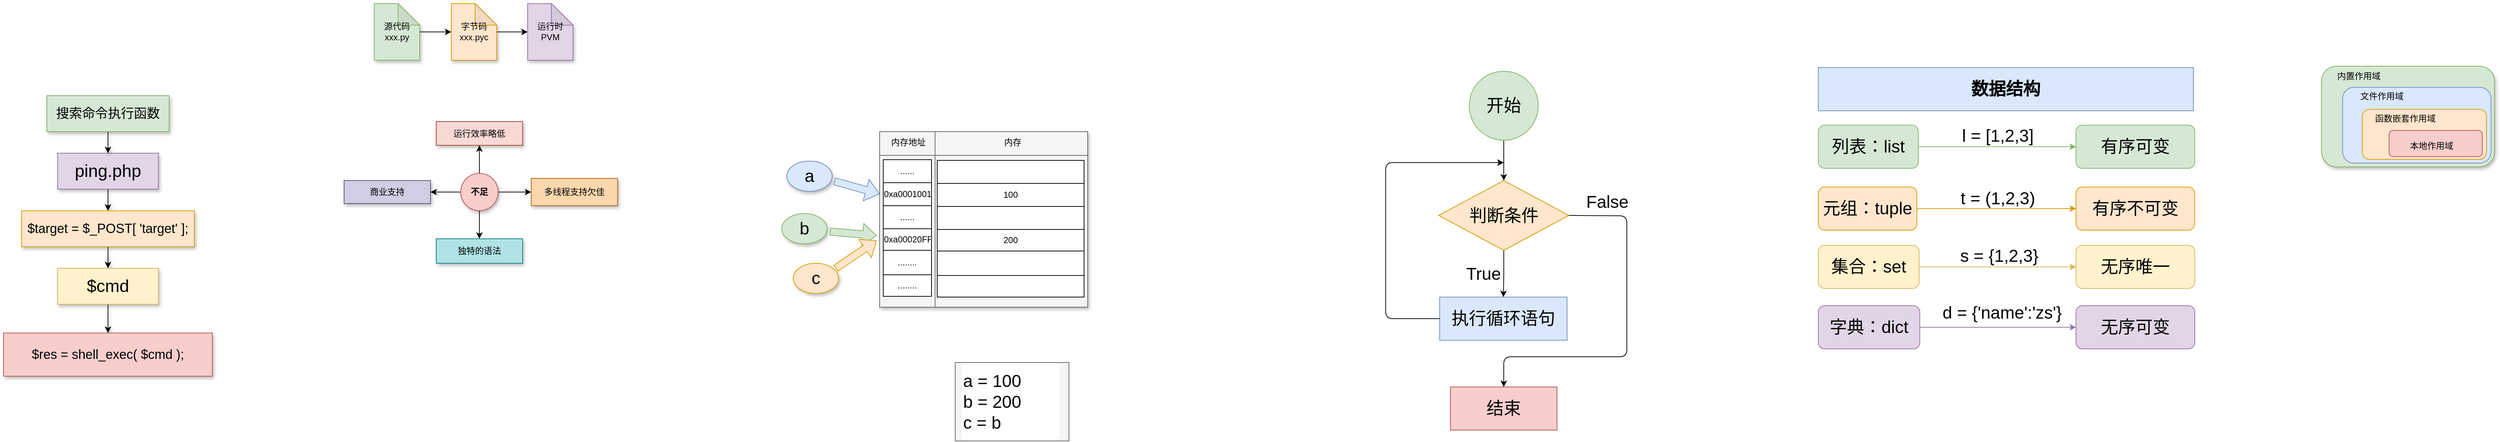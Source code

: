 <mxfile version="14.8.4" type="github" pages="2">
  <diagram name="Page-1" id="822b0af5-4adb-64df-f703-e8dfc1f81529">
    <mxGraphModel dx="593" dy="713" grid="0" gridSize="10" guides="1" tooltips="1" connect="1" arrows="1" fold="1" page="0" pageScale="1" pageWidth="1100" pageHeight="850" background="none" math="0" shadow="0">
      <root>
        <mxCell id="0" />
        <mxCell id="1" parent="0" />
        <mxCell id="KSW5xv-IBpdEUwikCmXP-11" style="edgeStyle=orthogonalEdgeStyle;rounded=0;orthogonalLoop=1;jettySize=auto;html=1;fontSize=18;entryX=0.5;entryY=0;entryDx=0;entryDy=0;shadow=1;" parent="1" source="KSW5xv-IBpdEUwikCmXP-1" target="KSW5xv-IBpdEUwikCmXP-12" edge="1">
          <mxGeometry relative="1" as="geometry">
            <mxPoint x="480" y="230" as="targetPoint" />
            <Array as="points" />
          </mxGeometry>
        </mxCell>
        <mxCell id="KSW5xv-IBpdEUwikCmXP-1" value="&lt;font style=&quot;font-size: 24px&quot;&gt;ping.php&lt;/font&gt;" style="rounded=0;whiteSpace=wrap;html=1;fontSize=18;fillColor=#e1d5e7;strokeColor=#9673a6;shadow=1;" parent="1" vertex="1">
          <mxGeometry x="400" y="160" width="140" height="50" as="geometry" />
        </mxCell>
        <mxCell id="KSW5xv-IBpdEUwikCmXP-14" style="edgeStyle=orthogonalEdgeStyle;rounded=0;orthogonalLoop=1;jettySize=auto;html=1;entryX=0.5;entryY=0;entryDx=0;entryDy=0;fontSize=18;shadow=1;" parent="1" source="KSW5xv-IBpdEUwikCmXP-12" target="KSW5xv-IBpdEUwikCmXP-13" edge="1">
          <mxGeometry relative="1" as="geometry" />
        </mxCell>
        <mxCell id="KSW5xv-IBpdEUwikCmXP-12" value="&lt;font style=&quot;font-size: 18px&quot;&gt;$target = $_POST[ &#39;target&#39; ];&lt;/font&gt;" style="rounded=0;whiteSpace=wrap;html=1;fontSize=18;fillColor=#ffe6cc;strokeColor=#d79b00;shadow=1;" parent="1" vertex="1">
          <mxGeometry x="350" y="240" width="240" height="50" as="geometry" />
        </mxCell>
        <mxCell id="KSW5xv-IBpdEUwikCmXP-19" value="" style="edgeStyle=orthogonalEdgeStyle;rounded=0;orthogonalLoop=1;jettySize=auto;html=1;fontSize=18;shadow=1;" parent="1" source="KSW5xv-IBpdEUwikCmXP-13" target="KSW5xv-IBpdEUwikCmXP-18" edge="1">
          <mxGeometry relative="1" as="geometry" />
        </mxCell>
        <mxCell id="KSW5xv-IBpdEUwikCmXP-13" value="&lt;font style=&quot;font-size: 24px&quot;&gt;$cmd&lt;/font&gt;" style="rounded=0;whiteSpace=wrap;html=1;fontSize=18;fillColor=#fff2cc;strokeColor=#d6b656;shadow=1;" parent="1" vertex="1">
          <mxGeometry x="400" y="320" width="140" height="50" as="geometry" />
        </mxCell>
        <mxCell id="KSW5xv-IBpdEUwikCmXP-17" style="edgeStyle=orthogonalEdgeStyle;rounded=0;orthogonalLoop=1;jettySize=auto;html=1;entryX=0.5;entryY=0;entryDx=0;entryDy=0;fontSize=18;shadow=1;" parent="1" source="KSW5xv-IBpdEUwikCmXP-15" target="KSW5xv-IBpdEUwikCmXP-1" edge="1">
          <mxGeometry relative="1" as="geometry" />
        </mxCell>
        <mxCell id="KSW5xv-IBpdEUwikCmXP-15" value="&lt;font style=&quot;font-size: 18px&quot;&gt;搜索命令执行函数&lt;/font&gt;" style="rounded=0;whiteSpace=wrap;html=1;fontSize=18;fillColor=#d5e8d4;strokeColor=#82b366;shadow=1;" parent="1" vertex="1">
          <mxGeometry x="385" y="80" width="170" height="50" as="geometry" />
        </mxCell>
        <mxCell id="KSW5xv-IBpdEUwikCmXP-18" value="$res = shell_exec( $cmd );" style="whiteSpace=wrap;html=1;rounded=0;fontSize=18;strokeColor=#b85450;fillColor=#f8cecc;shadow=1;" parent="1" vertex="1">
          <mxGeometry x="325" y="410" width="290" height="60" as="geometry" />
        </mxCell>
        <mxCell id="8JKxnC0FZ5SrZLU6QjSB-5" value="" style="edgeStyle=orthogonalEdgeStyle;rounded=0;orthogonalLoop=1;jettySize=auto;html=1;fontStyle=0" parent="1" source="8JKxnC0FZ5SrZLU6QjSB-1" target="8JKxnC0FZ5SrZLU6QjSB-4" edge="1">
          <mxGeometry relative="1" as="geometry" />
        </mxCell>
        <mxCell id="8JKxnC0FZ5SrZLU6QjSB-7" value="" style="edgeStyle=orthogonalEdgeStyle;rounded=0;orthogonalLoop=1;jettySize=auto;html=1;fontStyle=0" parent="1" source="8JKxnC0FZ5SrZLU6QjSB-1" target="8JKxnC0FZ5SrZLU6QjSB-6" edge="1">
          <mxGeometry relative="1" as="geometry" />
        </mxCell>
        <mxCell id="8JKxnC0FZ5SrZLU6QjSB-9" value="" style="edgeStyle=orthogonalEdgeStyle;rounded=0;orthogonalLoop=1;jettySize=auto;html=1;fontStyle=0" parent="1" source="8JKxnC0FZ5SrZLU6QjSB-1" target="8JKxnC0FZ5SrZLU6QjSB-8" edge="1">
          <mxGeometry relative="1" as="geometry" />
        </mxCell>
        <mxCell id="8JKxnC0FZ5SrZLU6QjSB-11" value="" style="edgeStyle=orthogonalEdgeStyle;rounded=0;orthogonalLoop=1;jettySize=auto;html=1;fontStyle=0" parent="1" source="8JKxnC0FZ5SrZLU6QjSB-1" target="8JKxnC0FZ5SrZLU6QjSB-10" edge="1">
          <mxGeometry relative="1" as="geometry" />
        </mxCell>
        <mxCell id="8JKxnC0FZ5SrZLU6QjSB-1" value="不足" style="ellipse;whiteSpace=wrap;html=1;aspect=fixed;fillColor=#f8cecc;strokeColor=#b85450;fontStyle=1;shadow=1;" parent="1" vertex="1">
          <mxGeometry x="960" y="188" width="52" height="52" as="geometry" />
        </mxCell>
        <mxCell id="8JKxnC0FZ5SrZLU6QjSB-4" value="多线程支持欠佳" style="whiteSpace=wrap;html=1;shadow=1;fontStyle=0;strokeColor=#b46504;fillColor=#fad7ac;" parent="1" vertex="1">
          <mxGeometry x="1058" y="195" width="120" height="38" as="geometry" />
        </mxCell>
        <mxCell id="8JKxnC0FZ5SrZLU6QjSB-6" value="独特的语法" style="whiteSpace=wrap;html=1;shadow=1;fontStyle=0;strokeColor=#0e8088;fillColor=#b0e3e6;" parent="1" vertex="1">
          <mxGeometry x="926" y="279" width="120" height="34" as="geometry" />
        </mxCell>
        <mxCell id="8JKxnC0FZ5SrZLU6QjSB-8" value="商业支持" style="whiteSpace=wrap;html=1;shadow=1;fontStyle=0;strokeColor=#56517e;fillColor=#d0cee2;" parent="1" vertex="1">
          <mxGeometry x="798" y="198" width="120" height="32" as="geometry" />
        </mxCell>
        <mxCell id="8JKxnC0FZ5SrZLU6QjSB-10" value="运行效率略低" style="whiteSpace=wrap;html=1;shadow=1;fontStyle=0;strokeColor=#ae4132;fillColor=#fad9d5;" parent="1" vertex="1">
          <mxGeometry x="926" y="116" width="120" height="33" as="geometry" />
        </mxCell>
        <mxCell id="Hhg1WRIVnZ8h8JEQlcG4-4" style="edgeStyle=orthogonalEdgeStyle;rounded=0;orthogonalLoop=1;jettySize=auto;html=1;" parent="1" source="Hhg1WRIVnZ8h8JEQlcG4-1" target="Hhg1WRIVnZ8h8JEQlcG4-2" edge="1">
          <mxGeometry relative="1" as="geometry" />
        </mxCell>
        <mxCell id="Hhg1WRIVnZ8h8JEQlcG4-1" value="源代码xxx.py" style="shape=note;whiteSpace=wrap;html=1;backgroundOutline=1;darkOpacity=0.05;shadow=1;strokeColor=#82b366;fillColor=#d5e8d4;" parent="1" vertex="1">
          <mxGeometry x="840" y="-48" width="63" height="78.75" as="geometry" />
        </mxCell>
        <mxCell id="Hhg1WRIVnZ8h8JEQlcG4-5" style="edgeStyle=orthogonalEdgeStyle;rounded=0;orthogonalLoop=1;jettySize=auto;html=1;entryX=0;entryY=0.5;entryDx=0;entryDy=0;entryPerimeter=0;" parent="1" source="Hhg1WRIVnZ8h8JEQlcG4-2" target="Hhg1WRIVnZ8h8JEQlcG4-3" edge="1">
          <mxGeometry relative="1" as="geometry" />
        </mxCell>
        <mxCell id="Hhg1WRIVnZ8h8JEQlcG4-2" value="字节码xxx.pyc" style="shape=note;whiteSpace=wrap;html=1;backgroundOutline=1;darkOpacity=0.05;shadow=1;strokeColor=#d79b00;fillColor=#ffe6cc;" parent="1" vertex="1">
          <mxGeometry x="947" y="-48" width="63" height="78.75" as="geometry" />
        </mxCell>
        <mxCell id="Hhg1WRIVnZ8h8JEQlcG4-3" value="运行时PVM" style="shape=note;whiteSpace=wrap;html=1;backgroundOutline=1;darkOpacity=0.05;shadow=1;strokeColor=#9673a6;fillColor=#e1d5e7;" parent="1" vertex="1">
          <mxGeometry x="1053" y="-48" width="63" height="78.75" as="geometry" />
        </mxCell>
        <mxCell id="Hhg1WRIVnZ8h8JEQlcG4-6" value="" style="shape=internalStorage;whiteSpace=wrap;html=1;backgroundOutline=1;shadow=1;dx=77;dy=33;fillColor=#f5f5f5;strokeColor=#666666;fontColor=#333333;" parent="1" vertex="1">
          <mxGeometry x="1542" y="130" width="289" height="244" as="geometry" />
        </mxCell>
        <mxCell id="Hhg1WRIVnZ8h8JEQlcG4-7" value="内存地址" style="text;html=1;strokeColor=none;fillColor=none;align=center;verticalAlign=middle;whiteSpace=wrap;rounded=0;shadow=1;" parent="1" vertex="1">
          <mxGeometry x="1556" y="139" width="52" height="12" as="geometry" />
        </mxCell>
        <mxCell id="Hhg1WRIVnZ8h8JEQlcG4-9" value="内存" style="text;html=1;strokeColor=none;fillColor=none;align=center;verticalAlign=middle;whiteSpace=wrap;rounded=0;shadow=1;" parent="1" vertex="1">
          <mxGeometry x="1701" y="139" width="52" height="12" as="geometry" />
        </mxCell>
        <mxCell id="Hhg1WRIVnZ8h8JEQlcG4-29" value="" style="shape=table;startSize=0;container=1;collapsible=0;childLayout=tableLayout;" parent="1" vertex="1">
          <mxGeometry x="1622" y="170" width="204" height="190" as="geometry" />
        </mxCell>
        <mxCell id="Hhg1WRIVnZ8h8JEQlcG4-30" value="" style="shape=partialRectangle;collapsible=0;dropTarget=0;pointerEvents=0;fillColor=none;top=0;left=0;bottom=0;right=0;points=[[0,0.5],[1,0.5]];portConstraint=eastwest;" parent="Hhg1WRIVnZ8h8JEQlcG4-29" vertex="1">
          <mxGeometry width="204" height="32" as="geometry" />
        </mxCell>
        <mxCell id="Hhg1WRIVnZ8h8JEQlcG4-31" value="" style="shape=partialRectangle;html=1;whiteSpace=wrap;connectable=0;overflow=hidden;fillColor=none;top=0;left=0;bottom=0;right=0;" parent="Hhg1WRIVnZ8h8JEQlcG4-30" vertex="1">
          <mxGeometry width="204" height="32" as="geometry" />
        </mxCell>
        <mxCell id="Hhg1WRIVnZ8h8JEQlcG4-32" value="" style="shape=partialRectangle;collapsible=0;dropTarget=0;pointerEvents=0;fillColor=none;top=0;left=0;bottom=0;right=0;points=[[0,0.5],[1,0.5]];portConstraint=eastwest;" parent="Hhg1WRIVnZ8h8JEQlcG4-29" vertex="1">
          <mxGeometry y="32" width="204" height="32" as="geometry" />
        </mxCell>
        <mxCell id="Hhg1WRIVnZ8h8JEQlcG4-33" value="100" style="shape=partialRectangle;html=1;whiteSpace=wrap;connectable=0;overflow=hidden;fillColor=none;top=0;left=0;bottom=0;right=0;" parent="Hhg1WRIVnZ8h8JEQlcG4-32" vertex="1">
          <mxGeometry width="204" height="32" as="geometry" />
        </mxCell>
        <mxCell id="Hhg1WRIVnZ8h8JEQlcG4-34" value="" style="shape=partialRectangle;collapsible=0;dropTarget=0;pointerEvents=0;fillColor=none;top=0;left=0;bottom=0;right=0;points=[[0,0.5],[1,0.5]];portConstraint=eastwest;" parent="Hhg1WRIVnZ8h8JEQlcG4-29" vertex="1">
          <mxGeometry y="64" width="204" height="32" as="geometry" />
        </mxCell>
        <mxCell id="Hhg1WRIVnZ8h8JEQlcG4-35" value="" style="shape=partialRectangle;html=1;whiteSpace=wrap;connectable=0;overflow=hidden;fillColor=none;top=0;left=0;bottom=0;right=0;" parent="Hhg1WRIVnZ8h8JEQlcG4-34" vertex="1">
          <mxGeometry width="204" height="32" as="geometry" />
        </mxCell>
        <mxCell id="Hhg1WRIVnZ8h8JEQlcG4-36" value="" style="shape=partialRectangle;collapsible=0;dropTarget=0;pointerEvents=0;fillColor=none;top=0;left=0;bottom=0;right=0;points=[[0,0.5],[1,0.5]];portConstraint=eastwest;" parent="Hhg1WRIVnZ8h8JEQlcG4-29" vertex="1">
          <mxGeometry y="96" width="204" height="30" as="geometry" />
        </mxCell>
        <mxCell id="Hhg1WRIVnZ8h8JEQlcG4-37" value="200" style="shape=partialRectangle;html=1;whiteSpace=wrap;connectable=0;overflow=hidden;fillColor=none;top=0;left=0;bottom=0;right=0;" parent="Hhg1WRIVnZ8h8JEQlcG4-36" vertex="1">
          <mxGeometry width="204" height="30" as="geometry" />
        </mxCell>
        <mxCell id="Hhg1WRIVnZ8h8JEQlcG4-38" value="" style="shape=partialRectangle;collapsible=0;dropTarget=0;pointerEvents=0;fillColor=none;top=0;left=0;bottom=0;right=0;points=[[0,0.5],[1,0.5]];portConstraint=eastwest;" parent="Hhg1WRIVnZ8h8JEQlcG4-29" vertex="1">
          <mxGeometry y="126" width="204" height="34" as="geometry" />
        </mxCell>
        <mxCell id="Hhg1WRIVnZ8h8JEQlcG4-39" value="" style="shape=partialRectangle;html=1;whiteSpace=wrap;connectable=0;overflow=hidden;fillColor=none;top=0;left=0;bottom=0;right=0;" parent="Hhg1WRIVnZ8h8JEQlcG4-38" vertex="1">
          <mxGeometry width="204" height="34" as="geometry" />
        </mxCell>
        <mxCell id="Hhg1WRIVnZ8h8JEQlcG4-40" value="" style="shape=partialRectangle;collapsible=0;dropTarget=0;pointerEvents=0;fillColor=none;top=0;left=0;bottom=0;right=0;points=[[0,0.5],[1,0.5]];portConstraint=eastwest;" parent="Hhg1WRIVnZ8h8JEQlcG4-29" vertex="1">
          <mxGeometry y="160" width="204" height="30" as="geometry" />
        </mxCell>
        <mxCell id="Hhg1WRIVnZ8h8JEQlcG4-41" value="" style="shape=partialRectangle;html=1;whiteSpace=wrap;connectable=0;overflow=hidden;fillColor=none;top=0;left=0;bottom=0;right=0;" parent="Hhg1WRIVnZ8h8JEQlcG4-40" vertex="1">
          <mxGeometry width="204" height="30" as="geometry" />
        </mxCell>
        <mxCell id="Hhg1WRIVnZ8h8JEQlcG4-77" value="" style="shape=table;startSize=0;container=1;collapsible=0;childLayout=tableLayout;" parent="1" vertex="1">
          <mxGeometry x="1547" y="169" width="67" height="190" as="geometry" />
        </mxCell>
        <mxCell id="Hhg1WRIVnZ8h8JEQlcG4-78" value="" style="shape=partialRectangle;collapsible=0;dropTarget=0;pointerEvents=0;fillColor=none;top=0;left=0;bottom=0;right=0;points=[[0,0.5],[1,0.5]];portConstraint=eastwest;" parent="Hhg1WRIVnZ8h8JEQlcG4-77" vertex="1">
          <mxGeometry width="67" height="32" as="geometry" />
        </mxCell>
        <mxCell id="Hhg1WRIVnZ8h8JEQlcG4-79" value="......" style="shape=partialRectangle;html=1;whiteSpace=wrap;connectable=0;overflow=hidden;fillColor=none;top=0;left=0;bottom=0;right=0;" parent="Hhg1WRIVnZ8h8JEQlcG4-78" vertex="1">
          <mxGeometry width="67" height="32" as="geometry" />
        </mxCell>
        <mxCell id="Hhg1WRIVnZ8h8JEQlcG4-80" value="" style="shape=partialRectangle;collapsible=0;dropTarget=0;pointerEvents=0;fillColor=none;top=0;left=0;bottom=0;right=0;points=[[0,0.5],[1,0.5]];portConstraint=eastwest;" parent="Hhg1WRIVnZ8h8JEQlcG4-77" vertex="1">
          <mxGeometry y="32" width="67" height="32" as="geometry" />
        </mxCell>
        <mxCell id="Hhg1WRIVnZ8h8JEQlcG4-81" value="&lt;span&gt;0xa0001001&lt;/span&gt;" style="shape=partialRectangle;html=1;whiteSpace=wrap;connectable=0;overflow=hidden;fillColor=none;top=0;left=0;bottom=0;right=0;" parent="Hhg1WRIVnZ8h8JEQlcG4-80" vertex="1">
          <mxGeometry width="67" height="32" as="geometry" />
        </mxCell>
        <mxCell id="Hhg1WRIVnZ8h8JEQlcG4-82" value="" style="shape=partialRectangle;collapsible=0;dropTarget=0;pointerEvents=0;fillColor=none;top=0;left=0;bottom=0;right=0;points=[[0,0.5],[1,0.5]];portConstraint=eastwest;" parent="Hhg1WRIVnZ8h8JEQlcG4-77" vertex="1">
          <mxGeometry y="64" width="67" height="32" as="geometry" />
        </mxCell>
        <mxCell id="Hhg1WRIVnZ8h8JEQlcG4-83" value="&lt;span&gt;......&lt;/span&gt;" style="shape=partialRectangle;html=1;whiteSpace=wrap;connectable=0;overflow=hidden;fillColor=none;top=0;left=0;bottom=0;right=0;" parent="Hhg1WRIVnZ8h8JEQlcG4-82" vertex="1">
          <mxGeometry width="67" height="32" as="geometry" />
        </mxCell>
        <mxCell id="Hhg1WRIVnZ8h8JEQlcG4-84" value="" style="shape=partialRectangle;collapsible=0;dropTarget=0;pointerEvents=0;fillColor=none;top=0;left=0;bottom=0;right=0;points=[[0,0.5],[1,0.5]];portConstraint=eastwest;" parent="Hhg1WRIVnZ8h8JEQlcG4-77" vertex="1">
          <mxGeometry y="96" width="67" height="30" as="geometry" />
        </mxCell>
        <mxCell id="Hhg1WRIVnZ8h8JEQlcG4-85" value="&lt;span&gt;0xa00020FF&lt;/span&gt;" style="shape=partialRectangle;html=1;whiteSpace=wrap;connectable=0;overflow=hidden;fillColor=none;top=0;left=0;bottom=0;right=0;" parent="Hhg1WRIVnZ8h8JEQlcG4-84" vertex="1">
          <mxGeometry width="67" height="30" as="geometry" />
        </mxCell>
        <mxCell id="Hhg1WRIVnZ8h8JEQlcG4-86" value="" style="shape=partialRectangle;collapsible=0;dropTarget=0;pointerEvents=0;fillColor=none;top=0;left=0;bottom=0;right=0;points=[[0,0.5],[1,0.5]];portConstraint=eastwest;" parent="Hhg1WRIVnZ8h8JEQlcG4-77" vertex="1">
          <mxGeometry y="126" width="67" height="34" as="geometry" />
        </mxCell>
        <mxCell id="Hhg1WRIVnZ8h8JEQlcG4-87" value="........" style="shape=partialRectangle;html=1;whiteSpace=wrap;connectable=0;overflow=hidden;fillColor=none;top=0;left=0;bottom=0;right=0;" parent="Hhg1WRIVnZ8h8JEQlcG4-86" vertex="1">
          <mxGeometry width="67" height="34" as="geometry" />
        </mxCell>
        <mxCell id="Hhg1WRIVnZ8h8JEQlcG4-88" value="" style="shape=partialRectangle;collapsible=0;dropTarget=0;pointerEvents=0;fillColor=none;top=0;left=0;bottom=0;right=0;points=[[0,0.5],[1,0.5]];portConstraint=eastwest;" parent="Hhg1WRIVnZ8h8JEQlcG4-77" vertex="1">
          <mxGeometry y="160" width="67" height="30" as="geometry" />
        </mxCell>
        <mxCell id="Hhg1WRIVnZ8h8JEQlcG4-89" value="&lt;span&gt;........&lt;/span&gt;" style="shape=partialRectangle;html=1;whiteSpace=wrap;connectable=0;overflow=hidden;fillColor=none;top=0;left=0;bottom=0;right=0;" parent="Hhg1WRIVnZ8h8JEQlcG4-88" vertex="1">
          <mxGeometry width="67" height="30" as="geometry" />
        </mxCell>
        <mxCell id="Hhg1WRIVnZ8h8JEQlcG4-95" value="a" style="ellipse;whiteSpace=wrap;html=1;shadow=1;strokeColor=#6c8ebf;fillColor=#dae8fc;fontSize=24;" parent="1" vertex="1">
          <mxGeometry x="1413" y="171" width="63" height="42" as="geometry" />
        </mxCell>
        <mxCell id="Hhg1WRIVnZ8h8JEQlcG4-96" value="b" style="ellipse;whiteSpace=wrap;html=1;shadow=1;strokeColor=#82b366;fillColor=#d5e8d4;fontSize=24;" parent="1" vertex="1">
          <mxGeometry x="1406" y="244" width="63" height="42" as="geometry" />
        </mxCell>
        <mxCell id="Hhg1WRIVnZ8h8JEQlcG4-97" value="c" style="ellipse;whiteSpace=wrap;html=1;shadow=1;strokeColor=#d79b00;fillColor=#ffe6cc;fontSize=24;" parent="1" vertex="1">
          <mxGeometry x="1422" y="313" width="63" height="42" as="geometry" />
        </mxCell>
        <mxCell id="Hhg1WRIVnZ8h8JEQlcG4-101" value="" style="shape=flexArrow;endArrow=classic;html=1;fontSize=24;fillColor=#dae8fc;strokeColor=#6c8ebf;entryX=0;entryY=0.355;entryDx=0;entryDy=0;entryPerimeter=0;" parent="1" target="Hhg1WRIVnZ8h8JEQlcG4-6" edge="1">
          <mxGeometry width="50" height="50" relative="1" as="geometry">
            <mxPoint x="1479" y="199" as="sourcePoint" />
            <mxPoint x="1528" y="208.5" as="targetPoint" />
          </mxGeometry>
        </mxCell>
        <mxCell id="Hhg1WRIVnZ8h8JEQlcG4-102" value="" style="shape=flexArrow;endArrow=classic;html=1;fontSize=24;fillColor=#d5e8d4;strokeColor=#82b366;entryX=0;entryY=0.355;entryDx=0;entryDy=0;entryPerimeter=0;" parent="1" edge="1">
          <mxGeometry width="50" height="50" relative="1" as="geometry">
            <mxPoint x="1473" y="269" as="sourcePoint" />
            <mxPoint x="1538" y="274.56" as="targetPoint" />
          </mxGeometry>
        </mxCell>
        <mxCell id="Hhg1WRIVnZ8h8JEQlcG4-104" value="" style="shape=flexArrow;endArrow=classic;html=1;fontSize=24;fillColor=#ffe6cc;strokeColor=#d79b00;entryX=0;entryY=0.355;entryDx=0;entryDy=0;entryPerimeter=0;" parent="1" edge="1">
          <mxGeometry width="50" height="50" relative="1" as="geometry">
            <mxPoint x="1481" y="320" as="sourcePoint" />
            <mxPoint x="1538" y="281.56" as="targetPoint" />
          </mxGeometry>
        </mxCell>
        <mxCell id="Hhg1WRIVnZ8h8JEQlcG4-107" value="" style="rounded=0;whiteSpace=wrap;html=1;shadow=0;fontSize=24;strokeColor=#666666;fillColor=#f5f5f5;align=left;fontColor=#333333;" parent="1" vertex="1">
          <mxGeometry x="1647" y="451" width="158" height="109" as="geometry" />
        </mxCell>
        <mxCell id="Hhg1WRIVnZ8h8JEQlcG4-105" value="a = 100&lt;br&gt;b = 200&lt;br&gt;c = b" style="rounded=0;whiteSpace=wrap;html=1;shadow=0;fontSize=24;align=left;strokeColor=none;" parent="1" vertex="1">
          <mxGeometry x="1656" y="451.5" width="136" height="108" as="geometry" />
        </mxCell>
        <mxCell id="Hhg1WRIVnZ8h8JEQlcG4-110" value="" style="edgeStyle=orthogonalEdgeStyle;rounded=0;orthogonalLoop=1;jettySize=auto;html=1;fontSize=24;" parent="1" source="Hhg1WRIVnZ8h8JEQlcG4-108" target="Hhg1WRIVnZ8h8JEQlcG4-109" edge="1">
          <mxGeometry relative="1" as="geometry" />
        </mxCell>
        <mxCell id="Hhg1WRIVnZ8h8JEQlcG4-108" value="开始" style="ellipse;whiteSpace=wrap;html=1;aspect=fixed;shadow=0;fontSize=24;strokeColor=#82b366;fillColor=#d5e8d4;align=center;" parent="1" vertex="1">
          <mxGeometry x="2361" y="46" width="96" height="96" as="geometry" />
        </mxCell>
        <mxCell id="Hhg1WRIVnZ8h8JEQlcG4-135" value="" style="edgeStyle=orthogonalEdgeStyle;rounded=0;orthogonalLoop=1;jettySize=auto;html=1;fontSize=24;" parent="1" source="Hhg1WRIVnZ8h8JEQlcG4-109" target="Hhg1WRIVnZ8h8JEQlcG4-134" edge="1">
          <mxGeometry relative="1" as="geometry" />
        </mxCell>
        <mxCell id="Hhg1WRIVnZ8h8JEQlcG4-109" value="判断条件" style="rhombus;whiteSpace=wrap;html=1;shadow=0;fontSize=24;strokeColor=#d79b00;fillColor=#ffe6cc;" parent="1" vertex="1">
          <mxGeometry x="2318.67" y="198" width="180.66" height="97" as="geometry" />
        </mxCell>
        <mxCell id="Hhg1WRIVnZ8h8JEQlcG4-134" value="执行循环语句" style="whiteSpace=wrap;html=1;shadow=0;fontSize=24;strokeColor=#6c8ebf;fillColor=#dae8fc;" parent="1" vertex="1">
          <mxGeometry x="2320" y="360" width="177" height="60" as="geometry" />
        </mxCell>
        <mxCell id="Hhg1WRIVnZ8h8JEQlcG4-138" value="结束" style="whiteSpace=wrap;html=1;shadow=0;fontSize=24;strokeColor=#b85450;fillColor=#f8cecc;" parent="1" vertex="1">
          <mxGeometry x="2335" y="485" width="148" height="60" as="geometry" />
        </mxCell>
        <mxCell id="Hhg1WRIVnZ8h8JEQlcG4-140" value="" style="endArrow=classic;html=1;fontSize=24;exitX=0;exitY=0.5;exitDx=0;exitDy=0;" parent="1" source="Hhg1WRIVnZ8h8JEQlcG4-134" edge="1">
          <mxGeometry width="50" height="50" relative="1" as="geometry">
            <mxPoint x="2405" y="373" as="sourcePoint" />
            <mxPoint x="2409" y="173" as="targetPoint" />
            <Array as="points">
              <mxPoint x="2245" y="390" />
              <mxPoint x="2245" y="173" />
            </Array>
          </mxGeometry>
        </mxCell>
        <mxCell id="Hhg1WRIVnZ8h8JEQlcG4-141" value="" style="endArrow=classic;html=1;fontSize=24;exitX=1;exitY=0.5;exitDx=0;exitDy=0;entryX=0.5;entryY=0;entryDx=0;entryDy=0;" parent="1" source="Hhg1WRIVnZ8h8JEQlcG4-109" target="Hhg1WRIVnZ8h8JEQlcG4-138" edge="1">
          <mxGeometry width="50" height="50" relative="1" as="geometry">
            <mxPoint x="2630" y="285" as="sourcePoint" />
            <mxPoint x="2680" y="235" as="targetPoint" />
            <Array as="points">
              <mxPoint x="2580" y="247" />
              <mxPoint x="2580" y="443" />
              <mxPoint x="2409" y="443" />
            </Array>
          </mxGeometry>
        </mxCell>
        <mxCell id="Hhg1WRIVnZ8h8JEQlcG4-142" value="False" style="text;html=1;strokeColor=none;fillColor=none;align=center;verticalAlign=middle;whiteSpace=wrap;rounded=0;shadow=0;fontSize=24;" parent="1" vertex="1">
          <mxGeometry x="2533" y="218" width="40" height="20" as="geometry" />
        </mxCell>
        <mxCell id="Hhg1WRIVnZ8h8JEQlcG4-143" value="True" style="text;html=1;strokeColor=none;fillColor=none;align=center;verticalAlign=middle;whiteSpace=wrap;rounded=0;shadow=0;fontSize=24;" parent="1" vertex="1">
          <mxGeometry x="2361" y="318" width="40" height="20" as="geometry" />
        </mxCell>
        <mxCell id="Hhg1WRIVnZ8h8JEQlcG4-146" value="" style="edgeStyle=orthogonalEdgeStyle;rounded=0;orthogonalLoop=1;jettySize=auto;html=1;fontSize=24;fillColor=#d5e8d4;strokeColor=#82b366;" parent="1" source="Hhg1WRIVnZ8h8JEQlcG4-144" target="Hhg1WRIVnZ8h8JEQlcG4-145" edge="1">
          <mxGeometry relative="1" as="geometry" />
        </mxCell>
        <mxCell id="Hhg1WRIVnZ8h8JEQlcG4-144" value="列表：list" style="rounded=1;whiteSpace=wrap;html=1;shadow=0;fontSize=24;strokeColor=#82b366;fillColor=#d5e8d4;align=center;" parent="1" vertex="1">
          <mxGeometry x="2846" y="121" width="139" height="60" as="geometry" />
        </mxCell>
        <mxCell id="Hhg1WRIVnZ8h8JEQlcG4-145" value="有序可变" style="rounded=1;whiteSpace=wrap;html=1;shadow=0;fontSize=24;strokeColor=#82b366;fillColor=#d5e8d4;align=center;" parent="1" vertex="1">
          <mxGeometry x="3204" y="121" width="165" height="60" as="geometry" />
        </mxCell>
        <mxCell id="Hhg1WRIVnZ8h8JEQlcG4-147" value="" style="edgeStyle=orthogonalEdgeStyle;rounded=0;orthogonalLoop=1;jettySize=auto;html=1;fontSize=24;fillColor=#ffe6cc;strokeColor=#d79b00;" parent="1" source="Hhg1WRIVnZ8h8JEQlcG4-148" target="Hhg1WRIVnZ8h8JEQlcG4-149" edge="1">
          <mxGeometry relative="1" as="geometry" />
        </mxCell>
        <mxCell id="Hhg1WRIVnZ8h8JEQlcG4-148" value="元组：tuple" style="rounded=1;whiteSpace=wrap;html=1;shadow=0;fontSize=24;strokeColor=#d79b00;fillColor=#ffe6cc;align=center;" parent="1" vertex="1">
          <mxGeometry x="2846" y="207" width="137" height="60" as="geometry" />
        </mxCell>
        <mxCell id="Hhg1WRIVnZ8h8JEQlcG4-149" value="有序不可变" style="rounded=1;whiteSpace=wrap;html=1;shadow=0;fontSize=24;strokeColor=#d79b00;fillColor=#ffe6cc;align=center;" parent="1" vertex="1">
          <mxGeometry x="3204" y="207" width="165" height="60" as="geometry" />
        </mxCell>
        <mxCell id="Hhg1WRIVnZ8h8JEQlcG4-150" value="" style="edgeStyle=orthogonalEdgeStyle;rounded=0;orthogonalLoop=1;jettySize=auto;html=1;fontSize=24;fillColor=#fff2cc;strokeColor=#d6b656;" parent="1" source="Hhg1WRIVnZ8h8JEQlcG4-151" target="Hhg1WRIVnZ8h8JEQlcG4-152" edge="1">
          <mxGeometry relative="1" as="geometry" />
        </mxCell>
        <mxCell id="Hhg1WRIVnZ8h8JEQlcG4-151" value="集合：set" style="rounded=1;whiteSpace=wrap;html=1;shadow=0;fontSize=24;strokeColor=#d6b656;fillColor=#fff2cc;align=center;" parent="1" vertex="1">
          <mxGeometry x="2846" y="288" width="140" height="60" as="geometry" />
        </mxCell>
        <mxCell id="Hhg1WRIVnZ8h8JEQlcG4-152" value="无序唯一" style="rounded=1;whiteSpace=wrap;html=1;shadow=0;fontSize=24;strokeColor=#d6b656;fillColor=#fff2cc;align=center;" parent="1" vertex="1">
          <mxGeometry x="3204" y="288" width="165" height="60" as="geometry" />
        </mxCell>
        <mxCell id="Hhg1WRIVnZ8h8JEQlcG4-153" value="" style="edgeStyle=orthogonalEdgeStyle;rounded=0;orthogonalLoop=1;jettySize=auto;html=1;fontSize=24;fillColor=#e1d5e7;strokeColor=#9673a6;" parent="1" source="Hhg1WRIVnZ8h8JEQlcG4-154" target="Hhg1WRIVnZ8h8JEQlcG4-155" edge="1">
          <mxGeometry relative="1" as="geometry" />
        </mxCell>
        <mxCell id="Hhg1WRIVnZ8h8JEQlcG4-154" value="字典：dict" style="rounded=1;whiteSpace=wrap;html=1;shadow=0;fontSize=24;strokeColor=#9673a6;fillColor=#e1d5e7;align=center;" parent="1" vertex="1">
          <mxGeometry x="2846" y="372" width="141" height="60" as="geometry" />
        </mxCell>
        <mxCell id="Hhg1WRIVnZ8h8JEQlcG4-155" value="无序可变" style="rounded=1;whiteSpace=wrap;html=1;shadow=0;fontSize=24;strokeColor=#9673a6;fillColor=#e1d5e7;align=center;" parent="1" vertex="1">
          <mxGeometry x="3204" y="372" width="165" height="60" as="geometry" />
        </mxCell>
        <mxCell id="Hhg1WRIVnZ8h8JEQlcG4-157" value="数据结构" style="rounded=0;whiteSpace=wrap;html=1;shadow=0;fontSize=24;strokeColor=#6c8ebf;fillColor=#dae8fc;align=center;fontStyle=1" parent="1" vertex="1">
          <mxGeometry x="2846" y="41" width="521" height="60" as="geometry" />
        </mxCell>
        <mxCell id="Hhg1WRIVnZ8h8JEQlcG4-158" value="l = [1,2,3]" style="text;html=1;strokeColor=none;fillColor=none;align=center;verticalAlign=middle;whiteSpace=wrap;rounded=0;shadow=0;fontSize=24;" parent="1" vertex="1">
          <mxGeometry x="2960" y="126" width="271" height="20" as="geometry" />
        </mxCell>
        <mxCell id="Hhg1WRIVnZ8h8JEQlcG4-159" value="t = (1,2,3)" style="text;html=1;strokeColor=none;fillColor=none;align=center;verticalAlign=middle;whiteSpace=wrap;rounded=0;shadow=0;fontSize=24;" parent="1" vertex="1">
          <mxGeometry x="2960" y="213" width="271" height="20" as="geometry" />
        </mxCell>
        <mxCell id="Hhg1WRIVnZ8h8JEQlcG4-160" value="s = {1,2,3}" style="text;html=1;strokeColor=none;fillColor=none;align=center;verticalAlign=middle;whiteSpace=wrap;rounded=0;shadow=0;fontSize=24;" parent="1" vertex="1">
          <mxGeometry x="2962" y="293" width="271" height="20" as="geometry" />
        </mxCell>
        <mxCell id="Hhg1WRIVnZ8h8JEQlcG4-161" value="d = {&#39;name&#39;:&#39;zs&#39;}" style="text;html=1;strokeColor=none;fillColor=none;align=center;verticalAlign=middle;whiteSpace=wrap;rounded=0;shadow=0;fontSize=24;" parent="1" vertex="1">
          <mxGeometry x="2966" y="372" width="271" height="20" as="geometry" />
        </mxCell>
        <mxCell id="b_DTwEA6KU5pQUE-tz9M-6" value="" style="group" vertex="1" connectable="0" parent="1">
          <mxGeometry x="3545" y="39" width="240.33" height="140" as="geometry" />
        </mxCell>
        <mxCell id="b_DTwEA6KU5pQUE-tz9M-1" value="" style="rounded=1;whiteSpace=wrap;html=1;shadow=1;fillColor=#d5e8d4;strokeColor=#82b366;" vertex="1" parent="b_DTwEA6KU5pQUE-tz9M-6">
          <mxGeometry width="240.33" height="140" as="geometry" />
        </mxCell>
        <mxCell id="b_DTwEA6KU5pQUE-tz9M-2" value="" style="rounded=1;whiteSpace=wrap;html=1;shadow=0;strokeColor=#6c8ebf;fillColor=#dae8fc;" vertex="1" parent="b_DTwEA6KU5pQUE-tz9M-6">
          <mxGeometry x="29.333" y="29.333" width="206.33" height="105.333" as="geometry" />
        </mxCell>
        <mxCell id="b_DTwEA6KU5pQUE-tz9M-3" value="" style="rounded=1;whiteSpace=wrap;html=1;shadow=0;strokeColor=#d79b00;fillColor=#ffe6cc;" vertex="1" parent="b_DTwEA6KU5pQUE-tz9M-6">
          <mxGeometry x="56.666" y="60" width="172.664" height="69.667" as="geometry" />
        </mxCell>
        <mxCell id="b_DTwEA6KU5pQUE-tz9M-4" value="" style="rounded=1;whiteSpace=wrap;html=1;shadow=0;fillColor=#f8cecc;strokeColor=#b85450;" vertex="1" parent="b_DTwEA6KU5pQUE-tz9M-6">
          <mxGeometry x="93.999" y="89.333" width="129.332" height="36.333" as="geometry" />
        </mxCell>
        <mxCell id="b_DTwEA6KU5pQUE-tz9M-7" value="内置作用域" style="text;html=1;strokeColor=none;fillColor=none;align=center;verticalAlign=middle;whiteSpace=wrap;rounded=0;shadow=0;" vertex="1" parent="b_DTwEA6KU5pQUE-tz9M-6">
          <mxGeometry x="13" y="4" width="78" height="20" as="geometry" />
        </mxCell>
        <mxCell id="b_DTwEA6KU5pQUE-tz9M-8" value="文件作用域" style="text;html=1;strokeColor=none;fillColor=none;align=center;verticalAlign=middle;whiteSpace=wrap;rounded=0;shadow=0;" vertex="1" parent="b_DTwEA6KU5pQUE-tz9M-6">
          <mxGeometry x="45" y="32" width="78" height="20" as="geometry" />
        </mxCell>
        <mxCell id="b_DTwEA6KU5pQUE-tz9M-9" value="函数嵌套作用域" style="text;html=1;strokeColor=none;fillColor=none;align=center;verticalAlign=middle;whiteSpace=wrap;rounded=0;shadow=0;" vertex="1" parent="b_DTwEA6KU5pQUE-tz9M-6">
          <mxGeometry x="65" y="63" width="103" height="20" as="geometry" />
        </mxCell>
        <mxCell id="b_DTwEA6KU5pQUE-tz9M-10" value="本地作用域" style="text;html=1;strokeColor=none;fillColor=none;align=center;verticalAlign=middle;whiteSpace=wrap;rounded=0;shadow=0;" vertex="1" parent="b_DTwEA6KU5pQUE-tz9M-6">
          <mxGeometry x="114" y="101" width="78" height="20" as="geometry" />
        </mxCell>
      </root>
    </mxGraphModel>
  </diagram>
  <diagram id="Jhy2rpe0djcWzxP1dWyO" name="Page-2">
    <mxGraphModel dx="1038" dy="947" grid="0" gridSize="10" guides="1" tooltips="1" connect="1" arrows="1" fold="1" page="0" pageScale="1" pageWidth="827" pageHeight="1169" math="0" shadow="0">
      <root>
        <mxCell id="GZ0pMTBwfV9K0P_AXOUc-0" />
        <mxCell id="GZ0pMTBwfV9K0P_AXOUc-1" parent="GZ0pMTBwfV9K0P_AXOUc-0" />
        <mxCell id="GZ0pMTBwfV9K0P_AXOUc-6" value="漏洞：不管是否存在，都会执行后面的代码" style="whiteSpace=wrap;html=1;rounded=1;shadow=1;strokeColor=#6c8ebf;fillColor=#dae8fc;glass=0;" parent="GZ0pMTBwfV9K0P_AXOUc-1" vertex="1">
          <mxGeometry x="340" y="62" width="235" height="60" as="geometry" />
        </mxCell>
        <mxCell id="GZ0pMTBwfV9K0P_AXOUc-9" style="edgeStyle=orthogonalEdgeStyle;rounded=0;orthogonalLoop=1;jettySize=auto;html=1;dashed=1;" parent="GZ0pMTBwfV9K0P_AXOUc-1" source="GZ0pMTBwfV9K0P_AXOUc-8" target="GZ0pMTBwfV9K0P_AXOUc-6" edge="1">
          <mxGeometry relative="1" as="geometry" />
        </mxCell>
        <mxCell id="GZ0pMTBwfV9K0P_AXOUc-21" style="edgeStyle=orthogonalEdgeStyle;rounded=0;orthogonalLoop=1;jettySize=auto;html=1;entryX=0.5;entryY=0;entryDx=0;entryDy=0;" parent="GZ0pMTBwfV9K0P_AXOUc-1" source="GZ0pMTBwfV9K0P_AXOUc-8" target="GZ0pMTBwfV9K0P_AXOUc-11" edge="1">
          <mxGeometry relative="1" as="geometry" />
        </mxCell>
        <mxCell id="GZ0pMTBwfV9K0P_AXOUc-8" value="&lt;span&gt;判断install.lock是否存在&lt;/span&gt;" style="rhombus;whiteSpace=wrap;html=1;rounded=1;shadow=1;glass=0;strokeColor=#6c8ebf;fillColor=#dae8fc;" parent="GZ0pMTBwfV9K0P_AXOUc-1" vertex="1">
          <mxGeometry x="219" y="52" width="80" height="80" as="geometry" />
        </mxCell>
        <mxCell id="GZ0pMTBwfV9K0P_AXOUc-20" style="edgeStyle=orthogonalEdgeStyle;rounded=0;orthogonalLoop=1;jettySize=auto;html=1;" parent="GZ0pMTBwfV9K0P_AXOUc-1" source="GZ0pMTBwfV9K0P_AXOUc-10" target="GZ0pMTBwfV9K0P_AXOUc-8" edge="1">
          <mxGeometry relative="1" as="geometry" />
        </mxCell>
        <mxCell id="GZ0pMTBwfV9K0P_AXOUc-10" value="开始" style="rounded=0;whiteSpace=wrap;html=1;shadow=1;glass=0;strokeColor=#82b366;fillColor=#d5e8d4;" parent="GZ0pMTBwfV9K0P_AXOUc-1" vertex="1">
          <mxGeometry x="220" y="-20" width="78" height="39" as="geometry" />
        </mxCell>
        <mxCell id="GZ0pMTBwfV9K0P_AXOUc-22" style="edgeStyle=orthogonalEdgeStyle;rounded=0;orthogonalLoop=1;jettySize=auto;html=1;entryX=0.5;entryY=0;entryDx=0;entryDy=0;" parent="GZ0pMTBwfV9K0P_AXOUc-1" source="GZ0pMTBwfV9K0P_AXOUc-11" target="GZ0pMTBwfV9K0P_AXOUc-13" edge="1">
          <mxGeometry relative="1" as="geometry" />
        </mxCell>
        <mxCell id="GZ0pMTBwfV9K0P_AXOUc-11" value="$dbname = $_POST[&quot;dbname&quot;];" style="rounded=0;whiteSpace=wrap;html=1;shadow=1;glass=0;strokeColor=#d79b00;fillColor=#ffe6cc;" parent="GZ0pMTBwfV9K0P_AXOUc-1" vertex="1">
          <mxGeometry x="169.83" y="163" width="178.34" height="43" as="geometry" />
        </mxCell>
        <mxCell id="GZ0pMTBwfV9K0P_AXOUc-15" value="" style="edgeStyle=orthogonalEdgeStyle;rounded=0;orthogonalLoop=1;jettySize=auto;html=1;dashed=1;fillColor=#fff2cc;strokeColor=#d6b656;" parent="GZ0pMTBwfV9K0P_AXOUc-1" source="GZ0pMTBwfV9K0P_AXOUc-13" target="GZ0pMTBwfV9K0P_AXOUc-14" edge="1">
          <mxGeometry relative="1" as="geometry" />
        </mxCell>
        <mxCell id="GZ0pMTBwfV9K0P_AXOUc-23" style="edgeStyle=orthogonalEdgeStyle;rounded=0;orthogonalLoop=1;jettySize=auto;html=1;entryX=0.5;entryY=0;entryDx=0;entryDy=0;" parent="GZ0pMTBwfV9K0P_AXOUc-1" source="GZ0pMTBwfV9K0P_AXOUc-13" target="GZ0pMTBwfV9K0P_AXOUc-16" edge="1">
          <mxGeometry relative="1" as="geometry" />
        </mxCell>
        <mxCell id="GZ0pMTBwfV9K0P_AXOUc-13" value="mysql_query" style="rounded=0;whiteSpace=wrap;html=1;shadow=1;glass=0;strokeColor=#d6b656;fillColor=#fff2cc;" parent="GZ0pMTBwfV9K0P_AXOUc-1" vertex="1">
          <mxGeometry x="197.92" y="239" width="122.17" height="43" as="geometry" />
        </mxCell>
        <mxCell id="GZ0pMTBwfV9K0P_AXOUc-14" value="error，则die 退出脚本" style="whiteSpace=wrap;html=1;rounded=0;shadow=1;strokeColor=#d6b656;fillColor=#fff2cc;glass=0;" parent="GZ0pMTBwfV9K0P_AXOUc-1" vertex="1">
          <mxGeometry x="406" y="239" width="151" height="42.5" as="geometry" />
        </mxCell>
        <mxCell id="GZ0pMTBwfV9K0P_AXOUc-24" style="edgeStyle=orthogonalEdgeStyle;rounded=0;orthogonalLoop=1;jettySize=auto;html=1;entryX=0.5;entryY=0;entryDx=0;entryDy=0;" parent="GZ0pMTBwfV9K0P_AXOUc-1" source="GZ0pMTBwfV9K0P_AXOUc-16" target="GZ0pMTBwfV9K0P_AXOUc-17" edge="1">
          <mxGeometry relative="1" as="geometry" />
        </mxCell>
        <mxCell id="GZ0pMTBwfV9K0P_AXOUc-16" value="$str_tmp" style="rounded=0;whiteSpace=wrap;html=1;shadow=1;glass=0;strokeColor=#9673a6;fillColor=#e1d5e7;" parent="GZ0pMTBwfV9K0P_AXOUc-1" vertex="1">
          <mxGeometry x="211.51" y="312" width="95" height="43" as="geometry" />
        </mxCell>
        <mxCell id="GZ0pMTBwfV9K0P_AXOUc-19" value="" style="edgeStyle=orthogonalEdgeStyle;rounded=0;orthogonalLoop=1;jettySize=auto;html=1;dashed=1;fillColor=#f8cecc;strokeColor=#b85450;" parent="GZ0pMTBwfV9K0P_AXOUc-1" source="GZ0pMTBwfV9K0P_AXOUc-17" target="GZ0pMTBwfV9K0P_AXOUc-18" edge="1">
          <mxGeometry relative="1" as="geometry" />
        </mxCell>
        <mxCell id="GZ0pMTBwfV9K0P_AXOUc-17" value="fwrite( $fp, $str_tmp );" style="rounded=0;whiteSpace=wrap;html=1;shadow=1;glass=0;strokeColor=#b85450;fillColor=#f8cecc;" parent="GZ0pMTBwfV9K0P_AXOUc-1" vertex="1">
          <mxGeometry x="194.01" y="385" width="130" height="60" as="geometry" />
        </mxCell>
        <mxCell id="GZ0pMTBwfV9K0P_AXOUc-18" value="sys/config.php" style="whiteSpace=wrap;html=1;rounded=0;shadow=1;strokeColor=#b85450;fillColor=#f8cecc;glass=0;" parent="GZ0pMTBwfV9K0P_AXOUc-1" vertex="1">
          <mxGeometry x="409.01" y="385" width="120" height="60" as="geometry" />
        </mxCell>
        <mxCell id="VQ3uUNAj_AzCOdlgiqrp-36" style="edgeStyle=orthogonalEdgeStyle;rounded=0;orthogonalLoop=1;jettySize=auto;html=1;" parent="GZ0pMTBwfV9K0P_AXOUc-1" source="VQ3uUNAj_AzCOdlgiqrp-18" target="VQ3uUNAj_AzCOdlgiqrp-33" edge="1">
          <mxGeometry relative="1" as="geometry" />
        </mxCell>
        <mxCell id="VQ3uUNAj_AzCOdlgiqrp-18" value="查看网站逻辑结构" style="rounded=0;whiteSpace=wrap;html=1;shadow=1;glass=0;strokeColor=#82b366;fillColor=#d5e8d4;" parent="GZ0pMTBwfV9K0P_AXOUc-1" vertex="1">
          <mxGeometry x="989.5" y="42" width="143" height="32" as="geometry" />
        </mxCell>
        <mxCell id="VQ3uUNAj_AzCOdlgiqrp-39" style="edgeStyle=orthogonalEdgeStyle;rounded=0;orthogonalLoop=1;jettySize=auto;html=1;entryX=0.5;entryY=0;entryDx=0;entryDy=0;" parent="GZ0pMTBwfV9K0P_AXOUc-1" source="VQ3uUNAj_AzCOdlgiqrp-33" target="VQ3uUNAj_AzCOdlgiqrp-40" edge="1">
          <mxGeometry relative="1" as="geometry">
            <mxPoint x="1061" y="193.714" as="targetPoint" />
          </mxGeometry>
        </mxCell>
        <mxCell id="VQ3uUNAj_AzCOdlgiqrp-33" value="查看配置文件" style="rounded=0;whiteSpace=wrap;html=1;shadow=1;glass=0;strokeColor=#d79b00;fillColor=#ffe6cc;" parent="GZ0pMTBwfV9K0P_AXOUc-1" vertex="1">
          <mxGeometry x="994" y="107" width="134" height="34" as="geometry" />
        </mxCell>
        <mxCell id="VQ3uUNAj_AzCOdlgiqrp-44" value="" style="edgeStyle=orthogonalEdgeStyle;rounded=0;orthogonalLoop=1;jettySize=auto;html=1;" parent="GZ0pMTBwfV9K0P_AXOUc-1" source="VQ3uUNAj_AzCOdlgiqrp-40" target="VQ3uUNAj_AzCOdlgiqrp-43" edge="1">
          <mxGeometry relative="1" as="geometry" />
        </mxCell>
        <mxCell id="VQ3uUNAj_AzCOdlgiqrp-40" value="审计入口文件" style="rounded=0;whiteSpace=wrap;html=1;shadow=1;glass=0;strokeColor=#b85450;fillColor=#f8cecc;" parent="GZ0pMTBwfV9K0P_AXOUc-1" vertex="1">
          <mxGeometry x="998.5" y="171" width="125" height="35" as="geometry" />
        </mxCell>
        <mxCell id="VQ3uUNAj_AzCOdlgiqrp-43" value="审计关键代码" style="rounded=0;whiteSpace=wrap;html=1;shadow=1;glass=0;strokeColor=#9673a6;fillColor=#e1d5e7;" parent="GZ0pMTBwfV9K0P_AXOUc-1" vertex="1">
          <mxGeometry x="1003" y="239" width="116" height="31" as="geometry" />
        </mxCell>
      </root>
    </mxGraphModel>
  </diagram>
</mxfile>
